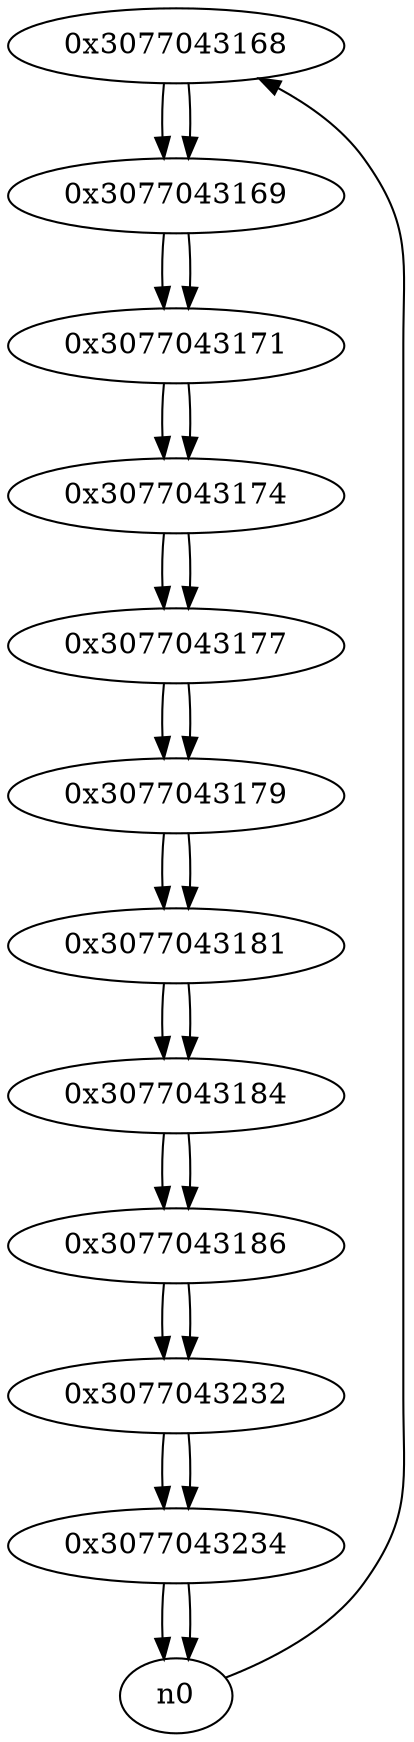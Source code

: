 digraph G{
/* nodes */
  n1 [label="0x3077043168"]
  n2 [label="0x3077043169"]
  n3 [label="0x3077043171"]
  n4 [label="0x3077043174"]
  n5 [label="0x3077043177"]
  n6 [label="0x3077043179"]
  n7 [label="0x3077043181"]
  n8 [label="0x3077043184"]
  n9 [label="0x3077043186"]
  n10 [label="0x3077043232"]
  n11 [label="0x3077043234"]
/* edges */
n1 -> n2;
n0 -> n1;
n2 -> n3;
n1 -> n2;
n3 -> n4;
n2 -> n3;
n4 -> n5;
n3 -> n4;
n5 -> n6;
n4 -> n5;
n6 -> n7;
n5 -> n6;
n7 -> n8;
n6 -> n7;
n8 -> n9;
n7 -> n8;
n9 -> n10;
n8 -> n9;
n10 -> n11;
n9 -> n10;
n11 -> n0;
n11 -> n0;
n10 -> n11;
}
